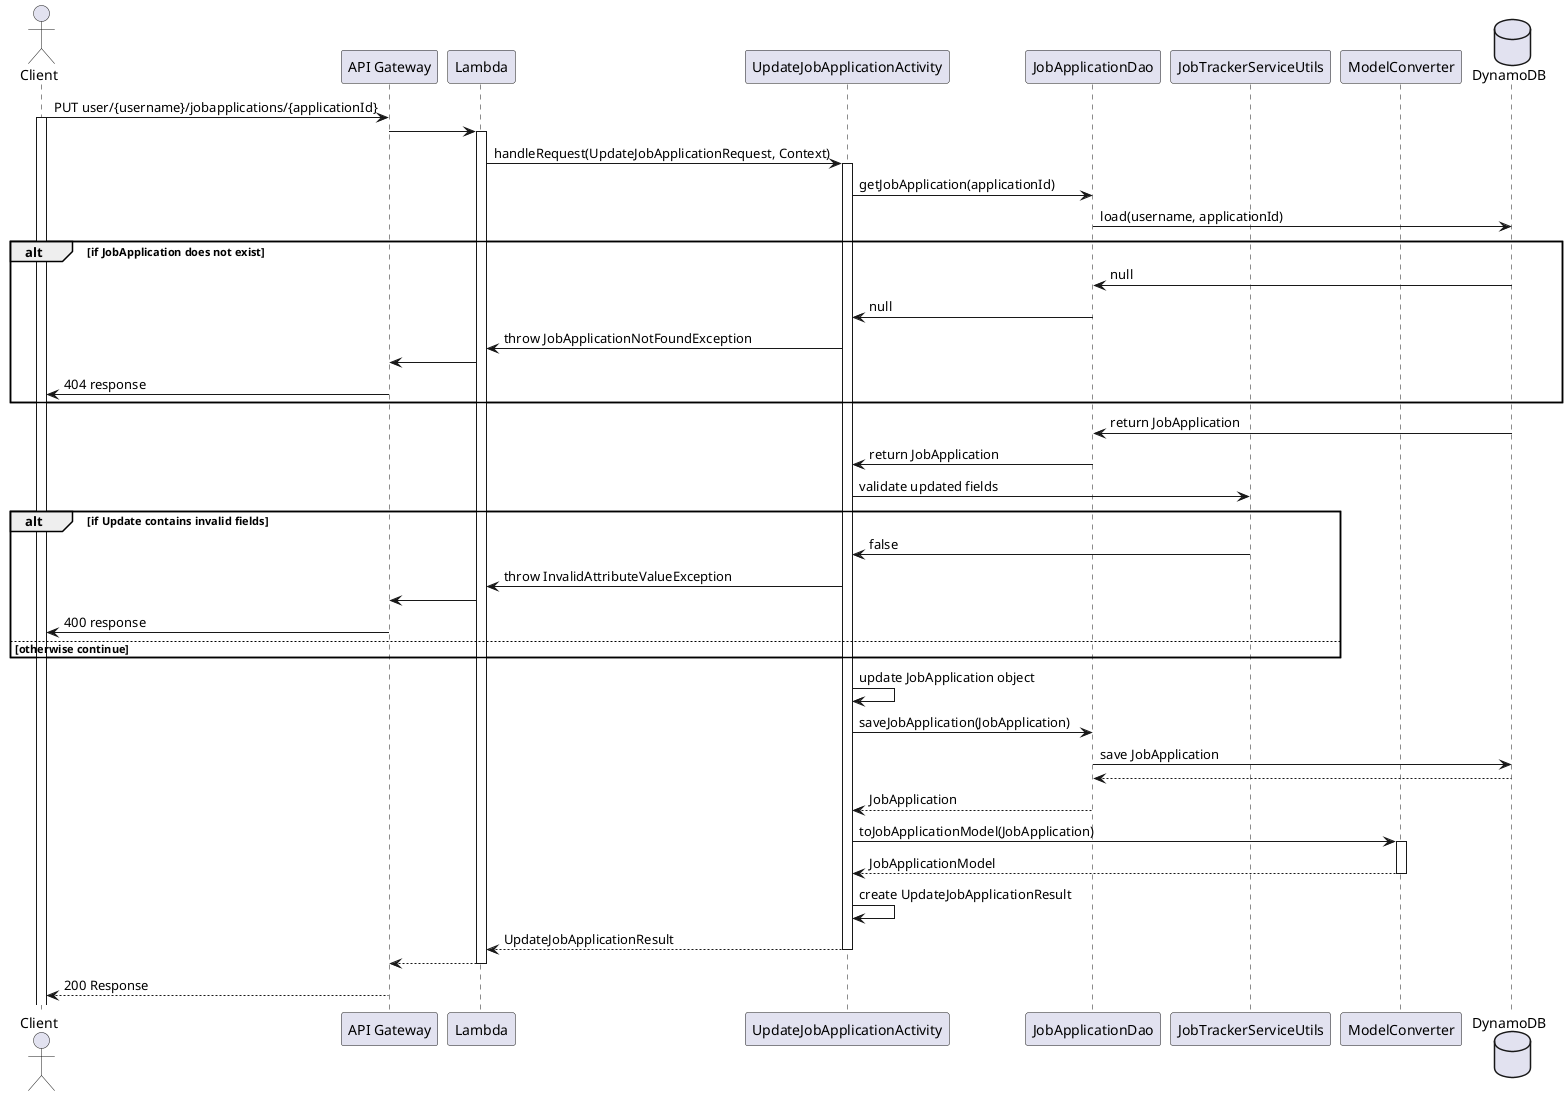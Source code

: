 @startuml

actor Client
participant "API Gateway" as APIGateway
participant Lambda
participant UpdateJobApplicationActivity
participant JobApplicationDao
participant JobTrackerServiceUtils
participant ModelConverter
database DynamoDB

Client -> APIGateway: PUT user/{username}/jobapplications/{applicationId}
activate Client
APIGateway -> Lambda
activate Lambda
Lambda -> UpdateJobApplicationActivity: handleRequest(UpdateJobApplicationRequest, Context)
activate UpdateJobApplicationActivity
UpdateJobApplicationActivity -> JobApplicationDao: getJobApplication(applicationId)
JobApplicationDao -> DynamoDB: load(username, applicationId)

alt if JobApplication does not exist
DynamoDB -> JobApplicationDao : null
JobApplicationDao -> UpdateJobApplicationActivity : null
UpdateJobApplicationActivity -> Lambda : throw JobApplicationNotFoundException
Lambda -> APIGateway
APIGateway -> Client : 404 response
end otherwise continue

DynamoDB -> JobApplicationDao : return JobApplication
JobApplicationDao -> UpdateJobApplicationActivity: return JobApplication
UpdateJobApplicationActivity -> JobTrackerServiceUtils : validate updated fields


alt if Update contains invalid fields
JobTrackerServiceUtils -> UpdateJobApplicationActivity: false
UpdateJobApplicationActivity -> Lambda: throw InvalidAttributeValueException
Lambda -> APIGateway
APIGateway -> Client : 400 response
else otherwise continue
end

UpdateJobApplicationActivity -> UpdateJobApplicationActivity: update JobApplication object
UpdateJobApplicationActivity -> JobApplicationDao: saveJobApplication(JobApplication)
JobApplicationDao -> DynamoDB: save JobApplication
DynamoDB --> JobApplicationDao
JobApplicationDao --> UpdateJobApplicationActivity : JobApplication
UpdateJobApplicationActivity -> ModelConverter : toJobApplicationModel(JobApplication)
activate ModelConverter
ModelConverter --> UpdateJobApplicationActivity : JobApplicationModel
deactivate ModelConverter
UpdateJobApplicationActivity -> UpdateJobApplicationActivity : create UpdateJobApplicationResult
UpdateJobApplicationActivity --> Lambda : UpdateJobApplicationResult
deactivate UpdateJobApplicationActivity
deactivate JobApplicationDao
Lambda --> APIGateway
deactivate Lambda
APIGateway --> Client : 200 Response





@enduml